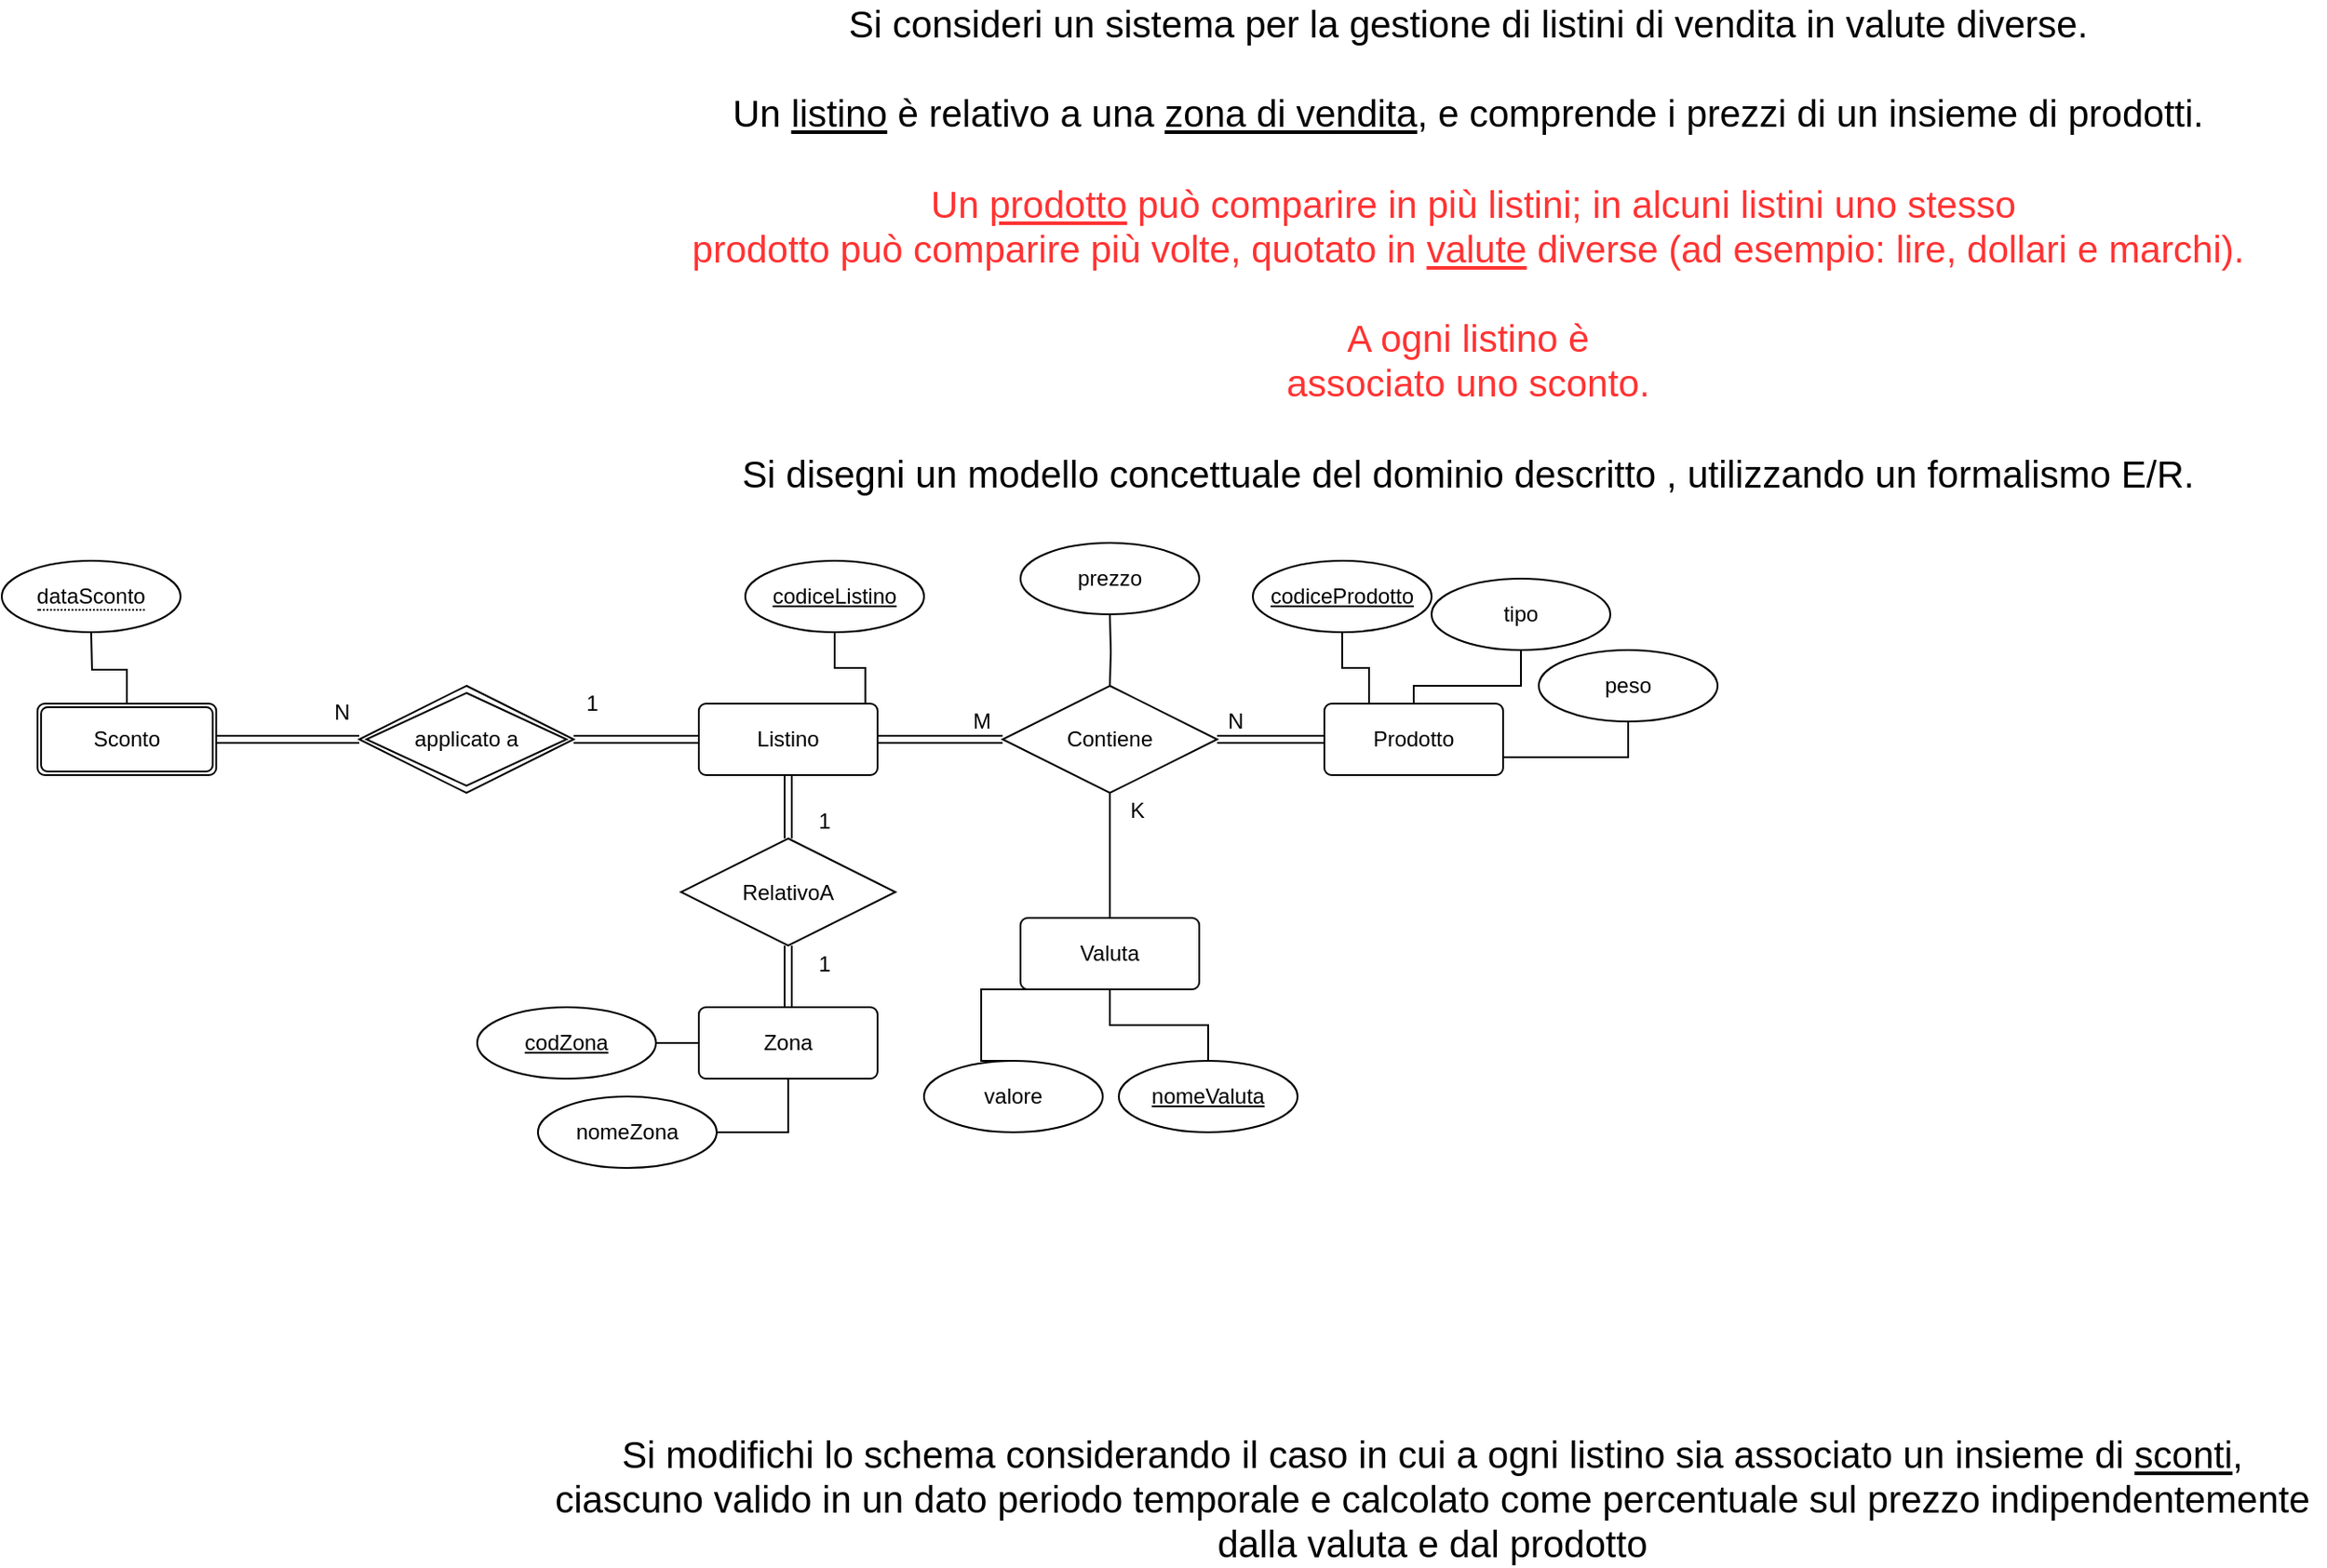 <mxfile version="13.0.1" type="device"><diagram id="q0JTB-GfVeCKMsjpY5aI" name="Page-1"><mxGraphModel dx="946" dy="629" grid="1" gridSize="10" guides="1" tooltips="1" connect="1" arrows="1" fold="1" page="1" pageScale="1" pageWidth="1091" pageHeight="1011" math="0" shadow="0"><root><mxCell id="0"/><mxCell id="1" parent="0"/><mxCell id="TRV-0-cWPBI3vSq-Ukxo-1" value="&lt;span style=&quot;font-size: 21px&quot;&gt;Si consideri un sistema per la gestione di listini di vendita in valute diverse. &lt;br&gt;&lt;br&gt;Un &lt;u&gt;listino&lt;/u&gt; è relativo a una &lt;u&gt;zona di vendita&lt;/u&gt;, e comprende i prezzi di un insieme di prodotti.&lt;br&gt;&lt;br&gt;&amp;nbsp;&lt;font color=&quot;#ff3333&quot;&gt;Un &lt;u&gt;prodotto&lt;/u&gt; può comparire in più listini; in alcuni listini uno stesso&lt;br&gt;prodotto può comparire più volte, quotato in &lt;u&gt;valute&lt;/u&gt; diverse (ad esempio: lire, dollari e marchi).&lt;/font&gt;&lt;br&gt;&amp;nbsp;&amp;nbsp;&lt;br&gt;&lt;font color=&quot;#ff3333&quot;&gt;A ogni listino è&lt;br&gt;associato uno sconto.&lt;/font&gt;&lt;br&gt;&lt;br&gt;Si disegni un modello concettuale del dominio descritto , utilizzando un formalismo E/R.&lt;br&gt;&lt;/span&gt;" style="text;html=1;align=center;verticalAlign=middle;resizable=0;points=[];autosize=1;" parent="1" vertex="1"><mxGeometry x="560" y="80" width="880" height="190" as="geometry"/></mxCell><mxCell id="2EuzCv6jawHInFEN8cXj-71" style="edgeStyle=orthogonalEdgeStyle;rounded=0;orthogonalLoop=1;jettySize=auto;html=1;entryX=0;entryY=0.5;entryDx=0;entryDy=0;endArrow=none;endFill=0;shape=link;" edge="1" parent="1" source="2EuzCv6jawHInFEN8cXj-62" target="2EuzCv6jawHInFEN8cXj-70"><mxGeometry relative="1" as="geometry"/></mxCell><mxCell id="2EuzCv6jawHInFEN8cXj-62" value="Listino" style="rounded=1;arcSize=10;whiteSpace=wrap;html=1;align=center;" vertex="1" parent="1"><mxGeometry x="570" y="430" width="100" height="40" as="geometry"/></mxCell><mxCell id="2EuzCv6jawHInFEN8cXj-63" value="Prodotto" style="rounded=1;arcSize=10;whiteSpace=wrap;html=1;align=center;" vertex="1" parent="1"><mxGeometry x="920" y="430" width="100" height="40" as="geometry"/></mxCell><mxCell id="2EuzCv6jawHInFEN8cXj-103" style="edgeStyle=orthogonalEdgeStyle;rounded=0;orthogonalLoop=1;jettySize=auto;html=1;entryX=1;entryY=0.5;entryDx=0;entryDy=0;endArrow=none;endFill=0;" edge="1" parent="1" source="2EuzCv6jawHInFEN8cXj-64" target="2EuzCv6jawHInFEN8cXj-101"><mxGeometry relative="1" as="geometry"/></mxCell><mxCell id="2EuzCv6jawHInFEN8cXj-104" style="edgeStyle=orthogonalEdgeStyle;rounded=0;orthogonalLoop=1;jettySize=auto;html=1;entryX=1;entryY=0.5;entryDx=0;entryDy=0;endArrow=none;endFill=0;" edge="1" parent="1" source="2EuzCv6jawHInFEN8cXj-64" target="2EuzCv6jawHInFEN8cXj-102"><mxGeometry relative="1" as="geometry"/></mxCell><mxCell id="2EuzCv6jawHInFEN8cXj-64" value="Zona" style="rounded=1;arcSize=10;whiteSpace=wrap;html=1;align=center;" vertex="1" parent="1"><mxGeometry x="570" y="600" width="100" height="40" as="geometry"/></mxCell><mxCell id="2EuzCv6jawHInFEN8cXj-65" value="Valuta" style="rounded=1;arcSize=10;whiteSpace=wrap;html=1;align=center;" vertex="1" parent="1"><mxGeometry x="750" y="550" width="100" height="40" as="geometry"/></mxCell><mxCell id="2EuzCv6jawHInFEN8cXj-69" style="edgeStyle=orthogonalEdgeStyle;rounded=0;orthogonalLoop=1;jettySize=auto;html=1;entryX=0.932;entryY=0.003;entryDx=0;entryDy=0;entryPerimeter=0;endArrow=none;endFill=0;" edge="1" parent="1" source="2EuzCv6jawHInFEN8cXj-68" target="2EuzCv6jawHInFEN8cXj-62"><mxGeometry relative="1" as="geometry"/></mxCell><mxCell id="2EuzCv6jawHInFEN8cXj-68" value="codiceListino" style="ellipse;whiteSpace=wrap;html=1;align=center;fontStyle=4;" vertex="1" parent="1"><mxGeometry x="596" y="350" width="100" height="40" as="geometry"/></mxCell><mxCell id="2EuzCv6jawHInFEN8cXj-72" style="edgeStyle=orthogonalEdgeStyle;rounded=0;orthogonalLoop=1;jettySize=auto;html=1;entryX=0;entryY=0.5;entryDx=0;entryDy=0;endArrow=none;endFill=0;shape=link;" edge="1" parent="1" source="2EuzCv6jawHInFEN8cXj-70" target="2EuzCv6jawHInFEN8cXj-63"><mxGeometry relative="1" as="geometry"/></mxCell><mxCell id="2EuzCv6jawHInFEN8cXj-87" style="edgeStyle=orthogonalEdgeStyle;rounded=0;orthogonalLoop=1;jettySize=auto;html=1;entryX=0.5;entryY=0;entryDx=0;entryDy=0;endArrow=none;endFill=0;" edge="1" parent="1" source="2EuzCv6jawHInFEN8cXj-70" target="2EuzCv6jawHInFEN8cXj-65"><mxGeometry relative="1" as="geometry"/></mxCell><mxCell id="2EuzCv6jawHInFEN8cXj-70" value="Contiene" style="shape=rhombus;perimeter=rhombusPerimeter;whiteSpace=wrap;html=1;align=center;" vertex="1" parent="1"><mxGeometry x="740" y="420" width="120" height="60" as="geometry"/></mxCell><mxCell id="2EuzCv6jawHInFEN8cXj-73" value="N" style="text;html=1;align=center;verticalAlign=middle;resizable=0;points=[];autosize=1;" vertex="1" parent="1"><mxGeometry x="860" y="430" width="20" height="20" as="geometry"/></mxCell><mxCell id="2EuzCv6jawHInFEN8cXj-74" value="M" style="text;html=1;align=center;verticalAlign=middle;resizable=0;points=[];autosize=1;" vertex="1" parent="1"><mxGeometry x="713" y="430" width="30" height="20" as="geometry"/></mxCell><mxCell id="2EuzCv6jawHInFEN8cXj-78" style="edgeStyle=orthogonalEdgeStyle;rounded=0;orthogonalLoop=1;jettySize=auto;html=1;entryX=0.25;entryY=0;entryDx=0;entryDy=0;endArrow=none;endFill=0;" edge="1" parent="1" source="2EuzCv6jawHInFEN8cXj-77" target="2EuzCv6jawHInFEN8cXj-63"><mxGeometry relative="1" as="geometry"/></mxCell><mxCell id="2EuzCv6jawHInFEN8cXj-77" value="codiceProdotto" style="ellipse;whiteSpace=wrap;html=1;align=center;fontStyle=4;" vertex="1" parent="1"><mxGeometry x="880" y="350" width="100" height="40" as="geometry"/></mxCell><mxCell id="2EuzCv6jawHInFEN8cXj-80" style="edgeStyle=orthogonalEdgeStyle;rounded=0;orthogonalLoop=1;jettySize=auto;html=1;entryX=0.5;entryY=0;entryDx=0;entryDy=0;endArrow=none;endFill=0;" edge="1" parent="1" target="2EuzCv6jawHInFEN8cXj-70"><mxGeometry relative="1" as="geometry"><mxPoint x="800" y="380" as="sourcePoint"/></mxGeometry></mxCell><mxCell id="2EuzCv6jawHInFEN8cXj-85" value="K" style="text;html=1;align=center;verticalAlign=middle;resizable=0;points=[];autosize=1;" vertex="1" parent="1"><mxGeometry x="805" y="480" width="20" height="20" as="geometry"/></mxCell><mxCell id="2EuzCv6jawHInFEN8cXj-90" style="edgeStyle=orthogonalEdgeStyle;rounded=0;orthogonalLoop=1;jettySize=auto;html=1;entryX=0.5;entryY=0;entryDx=0;entryDy=0;endArrow=none;endFill=0;" edge="1" parent="1" source="2EuzCv6jawHInFEN8cXj-88" target="2EuzCv6jawHInFEN8cXj-63"><mxGeometry relative="1" as="geometry"/></mxCell><mxCell id="2EuzCv6jawHInFEN8cXj-88" value="tipo" style="ellipse;whiteSpace=wrap;html=1;align=center;" vertex="1" parent="1"><mxGeometry x="980" y="360" width="100" height="40" as="geometry"/></mxCell><mxCell id="2EuzCv6jawHInFEN8cXj-91" style="edgeStyle=orthogonalEdgeStyle;rounded=0;orthogonalLoop=1;jettySize=auto;html=1;entryX=1;entryY=0.75;entryDx=0;entryDy=0;endArrow=none;endFill=0;" edge="1" parent="1" source="2EuzCv6jawHInFEN8cXj-89" target="2EuzCv6jawHInFEN8cXj-63"><mxGeometry relative="1" as="geometry"><Array as="points"><mxPoint x="1090" y="460"/></Array></mxGeometry></mxCell><mxCell id="2EuzCv6jawHInFEN8cXj-89" value="peso" style="ellipse;whiteSpace=wrap;html=1;align=center;" vertex="1" parent="1"><mxGeometry x="1040" y="400" width="100" height="40" as="geometry"/></mxCell><mxCell id="2EuzCv6jawHInFEN8cXj-95" style="edgeStyle=orthogonalEdgeStyle;rounded=0;orthogonalLoop=1;jettySize=auto;html=1;entryX=0.25;entryY=1;entryDx=0;entryDy=0;endArrow=none;endFill=0;exitX=0.5;exitY=0;exitDx=0;exitDy=0;" edge="1" parent="1" source="2EuzCv6jawHInFEN8cXj-92" target="2EuzCv6jawHInFEN8cXj-65"><mxGeometry relative="1" as="geometry"><Array as="points"><mxPoint x="728" y="590"/></Array></mxGeometry></mxCell><mxCell id="2EuzCv6jawHInFEN8cXj-92" value="valore" style="ellipse;whiteSpace=wrap;html=1;align=center;" vertex="1" parent="1"><mxGeometry x="696" y="630" width="100" height="40" as="geometry"/></mxCell><mxCell id="2EuzCv6jawHInFEN8cXj-94" style="edgeStyle=orthogonalEdgeStyle;rounded=0;orthogonalLoop=1;jettySize=auto;html=1;entryX=0.5;entryY=1;entryDx=0;entryDy=0;endArrow=none;endFill=0;" edge="1" parent="1" source="2EuzCv6jawHInFEN8cXj-93" target="2EuzCv6jawHInFEN8cXj-65"><mxGeometry relative="1" as="geometry"/></mxCell><mxCell id="2EuzCv6jawHInFEN8cXj-93" value="nomeValuta" style="ellipse;whiteSpace=wrap;html=1;align=center;fontStyle=4;" vertex="1" parent="1"><mxGeometry x="805" y="630" width="100" height="40" as="geometry"/></mxCell><mxCell id="2EuzCv6jawHInFEN8cXj-97" style="edgeStyle=orthogonalEdgeStyle;rounded=0;orthogonalLoop=1;jettySize=auto;html=1;entryX=0.5;entryY=1;entryDx=0;entryDy=0;endArrow=none;endFill=0;shape=link;" edge="1" parent="1" source="2EuzCv6jawHInFEN8cXj-96" target="2EuzCv6jawHInFEN8cXj-62"><mxGeometry relative="1" as="geometry"/></mxCell><mxCell id="2EuzCv6jawHInFEN8cXj-98" style="edgeStyle=orthogonalEdgeStyle;rounded=0;orthogonalLoop=1;jettySize=auto;html=1;entryX=0.5;entryY=0;entryDx=0;entryDy=0;endArrow=none;endFill=0;shape=link;" edge="1" parent="1" source="2EuzCv6jawHInFEN8cXj-96" target="2EuzCv6jawHInFEN8cXj-64"><mxGeometry relative="1" as="geometry"/></mxCell><mxCell id="2EuzCv6jawHInFEN8cXj-96" value="RelativoA" style="shape=rhombus;perimeter=rhombusPerimeter;whiteSpace=wrap;html=1;align=center;" vertex="1" parent="1"><mxGeometry x="560" y="505.5" width="120" height="60" as="geometry"/></mxCell><mxCell id="2EuzCv6jawHInFEN8cXj-99" value="1" style="text;html=1;align=center;verticalAlign=middle;resizable=0;points=[];autosize=1;" vertex="1" parent="1"><mxGeometry x="630" y="565.5" width="20" height="20" as="geometry"/></mxCell><mxCell id="2EuzCv6jawHInFEN8cXj-100" value="1" style="text;html=1;align=center;verticalAlign=middle;resizable=0;points=[];autosize=1;" vertex="1" parent="1"><mxGeometry x="630" y="485.5" width="20" height="20" as="geometry"/></mxCell><mxCell id="2EuzCv6jawHInFEN8cXj-101" value="&lt;u&gt;codZona&lt;/u&gt;" style="ellipse;whiteSpace=wrap;html=1;align=center;" vertex="1" parent="1"><mxGeometry x="446" y="600" width="100" height="40" as="geometry"/></mxCell><mxCell id="2EuzCv6jawHInFEN8cXj-102" value="nomeZona" style="ellipse;whiteSpace=wrap;html=1;align=center;" vertex="1" parent="1"><mxGeometry x="480" y="650" width="100" height="40" as="geometry"/></mxCell><mxCell id="2EuzCv6jawHInFEN8cXj-105" value="prezzo" style="ellipse;whiteSpace=wrap;html=1;align=center;" vertex="1" parent="1"><mxGeometry x="750" y="340" width="100" height="40" as="geometry"/></mxCell><mxCell id="2EuzCv6jawHInFEN8cXj-107" value="&lt;span style=&quot;font-size: 21px&quot;&gt;Si modifichi lo schema considerando il caso in cui a ogni listino sia associato un insieme di &lt;u&gt;sconti&lt;/u&gt;,&lt;br&gt;ciascuno valido in un dato periodo temporale e calcolato come percentuale sul prezzo indipendentemente&lt;br&gt;dalla valuta e dal prodotto&lt;br&gt;&lt;/span&gt;" style="text;html=1;align=center;verticalAlign=middle;resizable=0;points=[];autosize=1;" vertex="1" parent="1"><mxGeometry x="480" y="845" width="1000" height="60" as="geometry"/></mxCell><mxCell id="2EuzCv6jawHInFEN8cXj-112" style="edgeStyle=orthogonalEdgeStyle;rounded=0;orthogonalLoop=1;jettySize=auto;html=1;entryX=0;entryY=0.5;entryDx=0;entryDy=0;endArrow=none;endFill=0;shape=link;" edge="1" parent="1" source="2EuzCv6jawHInFEN8cXj-108" target="2EuzCv6jawHInFEN8cXj-111"><mxGeometry relative="1" as="geometry"/></mxCell><mxCell id="2EuzCv6jawHInFEN8cXj-108" value="Sconto" style="double=1;rounded=1;arcSize=10;whiteSpace=wrap;html=1;align=center;shape=ext;" vertex="1" parent="1"><mxGeometry x="200" y="430" width="100" height="40" as="geometry"/></mxCell><mxCell id="2EuzCv6jawHInFEN8cXj-110" style="edgeStyle=orthogonalEdgeStyle;rounded=0;orthogonalLoop=1;jettySize=auto;html=1;entryX=0.5;entryY=0;entryDx=0;entryDy=0;endArrow=none;endFill=0;" edge="1" parent="1" target="2EuzCv6jawHInFEN8cXj-108"><mxGeometry relative="1" as="geometry"><mxPoint x="230" y="390" as="sourcePoint"/></mxGeometry></mxCell><mxCell id="2EuzCv6jawHInFEN8cXj-113" style="edgeStyle=orthogonalEdgeStyle;rounded=0;orthogonalLoop=1;jettySize=auto;html=1;entryX=0;entryY=0.5;entryDx=0;entryDy=0;endArrow=none;endFill=0;shape=link;" edge="1" parent="1" source="2EuzCv6jawHInFEN8cXj-111" target="2EuzCv6jawHInFEN8cXj-62"><mxGeometry relative="1" as="geometry"/></mxCell><mxCell id="2EuzCv6jawHInFEN8cXj-111" value="applicato a" style="double=1;shape=rhombus;perimeter=rhombusPerimeter;whiteSpace=wrap;html=1;align=center;" vertex="1" parent="1"><mxGeometry x="380" y="420" width="120" height="60" as="geometry"/></mxCell><mxCell id="2EuzCv6jawHInFEN8cXj-114" value="1" style="text;html=1;align=center;verticalAlign=middle;resizable=0;points=[];autosize=1;" vertex="1" parent="1"><mxGeometry x="500" y="420" width="20" height="20" as="geometry"/></mxCell><mxCell id="2EuzCv6jawHInFEN8cXj-115" value="N" style="text;html=1;align=center;verticalAlign=middle;resizable=0;points=[];autosize=1;" vertex="1" parent="1"><mxGeometry x="360" y="425" width="20" height="20" as="geometry"/></mxCell><mxCell id="2EuzCv6jawHInFEN8cXj-120" value="&lt;span style=&quot;border-bottom: 1px dotted&quot;&gt;dataSconto&lt;/span&gt;" style="ellipse;whiteSpace=wrap;html=1;align=center;" vertex="1" parent="1"><mxGeometry x="180" y="350" width="100" height="40" as="geometry"/></mxCell></root></mxGraphModel></diagram></mxfile>